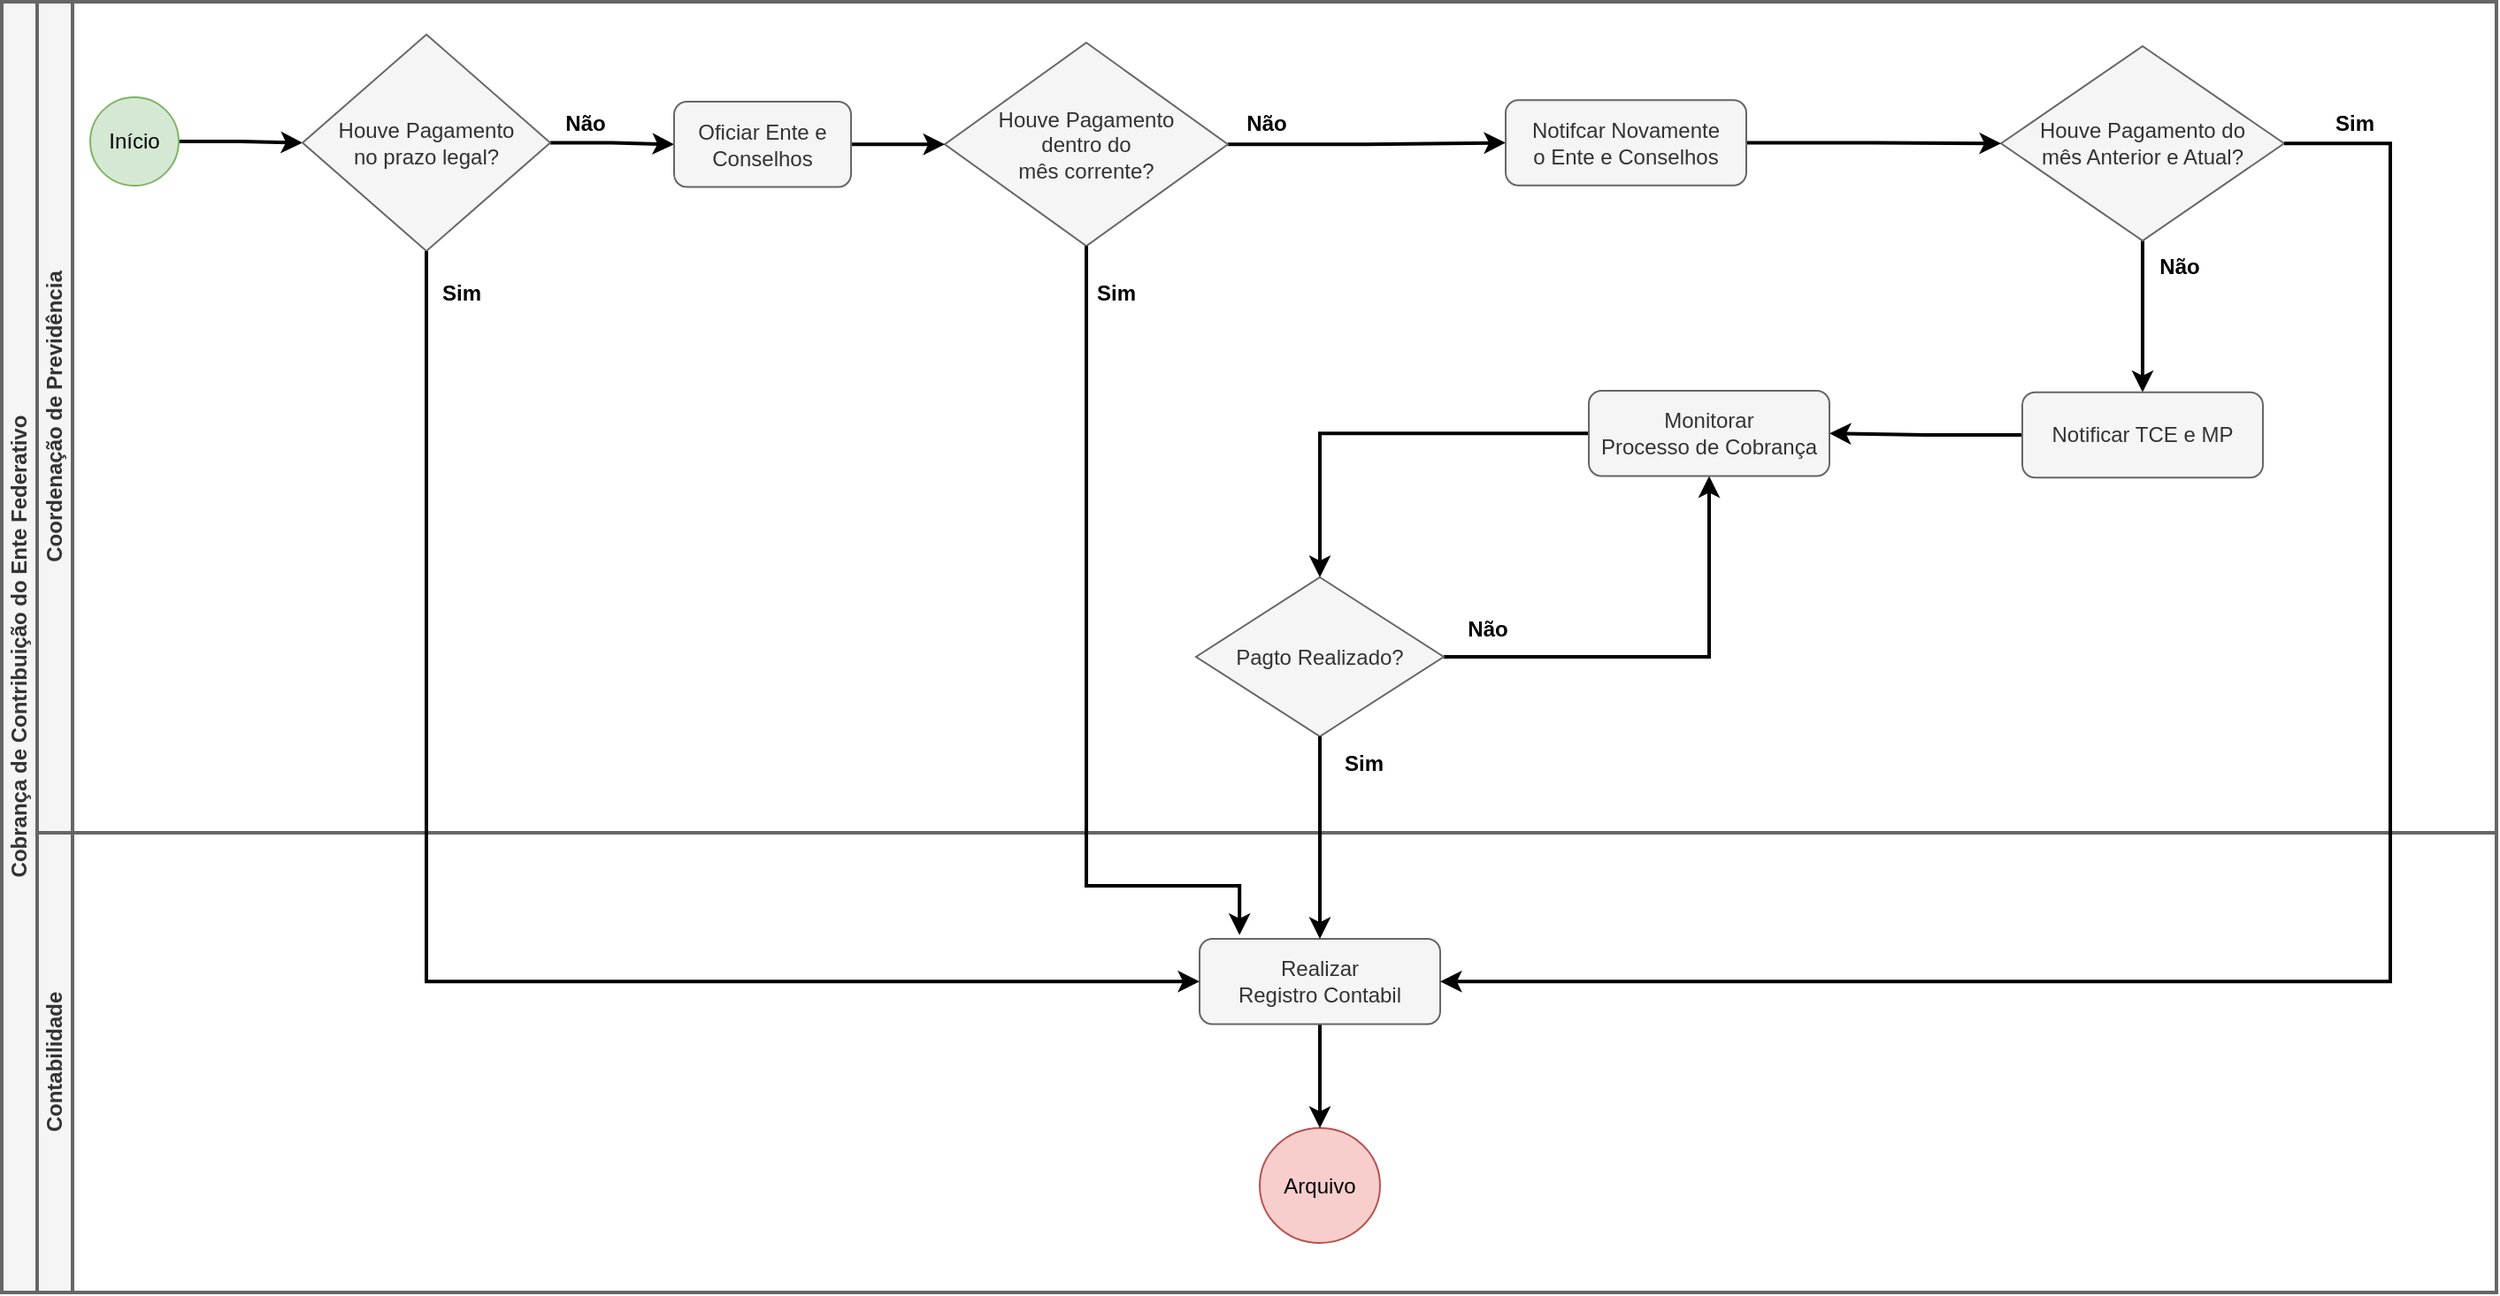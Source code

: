 <mxfile version="20.8.16" type="device"><diagram name="Página-1" id="xCwbDfX45_LNh0Hy81Zi"><mxGraphModel dx="1036" dy="614" grid="1" gridSize="10" guides="1" tooltips="1" connect="1" arrows="1" fold="1" page="1" pageScale="1" pageWidth="827" pageHeight="1169" math="0" shadow="0"><root><mxCell id="0"/><mxCell id="1" parent="0"/><mxCell id="lWooiEJSJ554hRTcs6l--1" value="Cobrança de Contribuição do Ente Federativo" style="swimlane;childLayout=stackLayout;resizeParent=1;resizeParentMax=0;horizontal=0;startSize=20;horizontalStack=0;html=1;fillColor=#f5f5f5;fontColor=#333333;strokeColor=#666666;strokeWidth=2;" parent="1" vertex="1"><mxGeometry x="10" y="20" width="1410" height="730" as="geometry"/></mxCell><mxCell id="lWooiEJSJ554hRTcs6l--2" value="Coordenação de Previdência" style="swimlane;startSize=20;horizontal=0;html=1;fillColor=#f5f5f5;fontColor=#333333;strokeColor=#666666;strokeWidth=2;" parent="lWooiEJSJ554hRTcs6l--1" vertex="1"><mxGeometry x="20" width="1390" height="470" as="geometry"/></mxCell><mxCell id="dZ_KHwypBY1sEAnMWqB8-4" style="edgeStyle=orthogonalEdgeStyle;rounded=0;orthogonalLoop=1;jettySize=auto;html=1;strokeWidth=2;" parent="lWooiEJSJ554hRTcs6l--2" source="lWooiEJSJ554hRTcs6l--5" target="lWooiEJSJ554hRTcs6l--32" edge="1"><mxGeometry relative="1" as="geometry"/></mxCell><mxCell id="lWooiEJSJ554hRTcs6l--5" value="Início" style="ellipse;whiteSpace=wrap;html=1;fillColor=#d5e8d4;strokeColor=#82b366;" parent="lWooiEJSJ554hRTcs6l--2" vertex="1"><mxGeometry x="30" y="54" width="50" height="50" as="geometry"/></mxCell><mxCell id="dZ_KHwypBY1sEAnMWqB8-3" style="edgeStyle=orthogonalEdgeStyle;rounded=0;orthogonalLoop=1;jettySize=auto;html=1;strokeWidth=2;" parent="lWooiEJSJ554hRTcs6l--2" source="lWooiEJSJ554hRTcs6l--32" target="dZ_KHwypBY1sEAnMWqB8-1" edge="1"><mxGeometry relative="1" as="geometry"/></mxCell><mxCell id="lWooiEJSJ554hRTcs6l--32" value="Houve Pagamento &lt;br&gt;no prazo legal?" style="rhombus;whiteSpace=wrap;html=1;fillColor=#f5f5f5;fontColor=#333333;strokeColor=#666666;" parent="lWooiEJSJ554hRTcs6l--2" vertex="1"><mxGeometry x="150" y="18.5" width="140" height="122.5" as="geometry"/></mxCell><mxCell id="lWooiEJSJ554hRTcs6l--36" value="Sim" style="text;html=1;strokeColor=none;fillColor=none;align=center;verticalAlign=middle;whiteSpace=wrap;rounded=0;fontStyle=1" parent="lWooiEJSJ554hRTcs6l--2" vertex="1"><mxGeometry x="210" y="150" width="60" height="30" as="geometry"/></mxCell><mxCell id="lWooiEJSJ554hRTcs6l--40" value="Não" style="text;html=1;strokeColor=none;fillColor=none;align=center;verticalAlign=middle;whiteSpace=wrap;rounded=0;fontStyle=1" parent="lWooiEJSJ554hRTcs6l--2" vertex="1"><mxGeometry x="280" y="54" width="60" height="30" as="geometry"/></mxCell><mxCell id="lWooiEJSJ554hRTcs6l--43" value="Não" style="text;html=1;strokeColor=none;fillColor=none;align=center;verticalAlign=middle;whiteSpace=wrap;rounded=0;fontStyle=1" parent="lWooiEJSJ554hRTcs6l--2" vertex="1"><mxGeometry x="665" y="54" width="60" height="30" as="geometry"/></mxCell><mxCell id="dZ_KHwypBY1sEAnMWqB8-10" style="edgeStyle=orthogonalEdgeStyle;rounded=0;orthogonalLoop=1;jettySize=auto;html=1;strokeWidth=2;" parent="lWooiEJSJ554hRTcs6l--2" source="lWooiEJSJ554hRTcs6l--44" target="dZ_KHwypBY1sEAnMWqB8-8" edge="1"><mxGeometry relative="1" as="geometry"/></mxCell><mxCell id="lWooiEJSJ554hRTcs6l--44" value="Houve Pagamento do &lt;br&gt;mês Anterior e Atual?" style="rhombus;whiteSpace=wrap;html=1;fillColor=#f5f5f5;fontColor=#333333;strokeColor=#666666;" parent="lWooiEJSJ554hRTcs6l--2" vertex="1"><mxGeometry x="1110" y="25.13" width="160" height="110" as="geometry"/></mxCell><mxCell id="dZ_KHwypBY1sEAnMWqB8-6" style="edgeStyle=orthogonalEdgeStyle;rounded=0;orthogonalLoop=1;jettySize=auto;html=1;strokeWidth=2;" parent="lWooiEJSJ554hRTcs6l--2" source="lWooiEJSJ554hRTcs6l--46" target="dZ_KHwypBY1sEAnMWqB8-5" edge="1"><mxGeometry relative="1" as="geometry"/></mxCell><mxCell id="lWooiEJSJ554hRTcs6l--46" value="Houve Pagamento&lt;br&gt;dentro do &lt;br&gt;mês corrente?" style="rhombus;whiteSpace=wrap;html=1;fillColor=#f5f5f5;fontColor=#333333;strokeColor=#666666;" parent="lWooiEJSJ554hRTcs6l--2" vertex="1"><mxGeometry x="513" y="23.13" width="160" height="115" as="geometry"/></mxCell><mxCell id="lWooiEJSJ554hRTcs6l--50" value="Sim" style="text;html=1;strokeColor=none;fillColor=none;align=center;verticalAlign=middle;whiteSpace=wrap;rounded=0;fontStyle=1" parent="lWooiEJSJ554hRTcs6l--2" vertex="1"><mxGeometry x="1280" y="54" width="60" height="30" as="geometry"/></mxCell><mxCell id="lWooiEJSJ554hRTcs6l--54" value="Não" style="text;html=1;strokeColor=none;fillColor=none;align=center;verticalAlign=middle;whiteSpace=wrap;rounded=0;fontStyle=1" parent="lWooiEJSJ554hRTcs6l--2" vertex="1"><mxGeometry x="790" y="340" width="60" height="30" as="geometry"/></mxCell><mxCell id="dZ_KHwypBY1sEAnMWqB8-13" style="edgeStyle=orthogonalEdgeStyle;rounded=0;orthogonalLoop=1;jettySize=auto;html=1;entryX=0.5;entryY=1;entryDx=0;entryDy=0;strokeWidth=2;" parent="lWooiEJSJ554hRTcs6l--2" source="lWooiEJSJ554hRTcs6l--55" target="dZ_KHwypBY1sEAnMWqB8-9" edge="1"><mxGeometry relative="1" as="geometry"/></mxCell><mxCell id="lWooiEJSJ554hRTcs6l--55" value="Pagto Realizado?" style="rhombus;whiteSpace=wrap;html=1;fillColor=#f5f5f5;fontColor=#333333;strokeColor=#666666;" parent="lWooiEJSJ554hRTcs6l--2" vertex="1"><mxGeometry x="655" y="325.5" width="140" height="90" as="geometry"/></mxCell><mxCell id="lWooiEJSJ554hRTcs6l--59" value="Não" style="text;html=1;strokeColor=none;fillColor=none;align=center;verticalAlign=middle;whiteSpace=wrap;rounded=0;fontStyle=1" parent="lWooiEJSJ554hRTcs6l--2" vertex="1"><mxGeometry x="1181" y="135.13" width="60" height="30" as="geometry"/></mxCell><mxCell id="lWooiEJSJ554hRTcs6l--60" value="Sim" style="text;html=1;strokeColor=none;fillColor=none;align=center;verticalAlign=middle;whiteSpace=wrap;rounded=0;fontStyle=1" parent="lWooiEJSJ554hRTcs6l--2" vertex="1"><mxGeometry x="720" y="415.5" width="60" height="30" as="geometry"/></mxCell><mxCell id="jPhcnRUfoGN_pvUL_lWt-5" value="Sim" style="text;html=1;strokeColor=none;fillColor=none;align=center;verticalAlign=middle;whiteSpace=wrap;rounded=0;fontStyle=1" parent="lWooiEJSJ554hRTcs6l--2" vertex="1"><mxGeometry x="580" y="150" width="60" height="30" as="geometry"/></mxCell><mxCell id="dZ_KHwypBY1sEAnMWqB8-2" style="edgeStyle=orthogonalEdgeStyle;rounded=0;orthogonalLoop=1;jettySize=auto;html=1;strokeWidth=2;" parent="lWooiEJSJ554hRTcs6l--2" source="dZ_KHwypBY1sEAnMWqB8-1" target="lWooiEJSJ554hRTcs6l--46" edge="1"><mxGeometry relative="1" as="geometry"/></mxCell><mxCell id="dZ_KHwypBY1sEAnMWqB8-1" value="Oficiar Ente e Conselhos" style="rounded=1;whiteSpace=wrap;html=1;fillColor=#f5f5f5;fontColor=#333333;strokeColor=#666666;" parent="lWooiEJSJ554hRTcs6l--2" vertex="1"><mxGeometry x="360" y="56.51" width="100" height="48.25" as="geometry"/></mxCell><mxCell id="dZ_KHwypBY1sEAnMWqB8-7" style="edgeStyle=orthogonalEdgeStyle;rounded=0;orthogonalLoop=1;jettySize=auto;html=1;entryX=0;entryY=0.5;entryDx=0;entryDy=0;strokeWidth=2;" parent="lWooiEJSJ554hRTcs6l--2" source="dZ_KHwypBY1sEAnMWqB8-5" target="lWooiEJSJ554hRTcs6l--44" edge="1"><mxGeometry relative="1" as="geometry"/></mxCell><mxCell id="dZ_KHwypBY1sEAnMWqB8-5" value="Notifcar Novamente&lt;br style=&quot;border-color: var(--border-color);&quot;&gt;o Ente e Conselhos" style="rounded=1;whiteSpace=wrap;html=1;fillColor=#f5f5f5;fontColor=#333333;strokeColor=#666666;" parent="lWooiEJSJ554hRTcs6l--2" vertex="1"><mxGeometry x="830" y="55.62" width="136" height="48.25" as="geometry"/></mxCell><mxCell id="dZ_KHwypBY1sEAnMWqB8-11" style="edgeStyle=orthogonalEdgeStyle;rounded=0;orthogonalLoop=1;jettySize=auto;html=1;strokeWidth=2;" parent="lWooiEJSJ554hRTcs6l--2" source="dZ_KHwypBY1sEAnMWqB8-8" target="dZ_KHwypBY1sEAnMWqB8-9" edge="1"><mxGeometry relative="1" as="geometry"/></mxCell><mxCell id="dZ_KHwypBY1sEAnMWqB8-8" value="Notificar TCE e MP" style="rounded=1;whiteSpace=wrap;html=1;fillColor=#f5f5f5;fontColor=#333333;strokeColor=#666666;" parent="lWooiEJSJ554hRTcs6l--2" vertex="1"><mxGeometry x="1122" y="220.87" width="136" height="48.25" as="geometry"/></mxCell><mxCell id="dZ_KHwypBY1sEAnMWqB8-12" style="edgeStyle=orthogonalEdgeStyle;rounded=0;orthogonalLoop=1;jettySize=auto;html=1;entryX=0.5;entryY=0;entryDx=0;entryDy=0;strokeWidth=2;" parent="lWooiEJSJ554hRTcs6l--2" source="dZ_KHwypBY1sEAnMWqB8-9" target="lWooiEJSJ554hRTcs6l--55" edge="1"><mxGeometry relative="1" as="geometry"/></mxCell><mxCell id="dZ_KHwypBY1sEAnMWqB8-9" value="Monitorar &lt;br&gt;Processo de Cobrança" style="rounded=1;whiteSpace=wrap;html=1;fillColor=#f5f5f5;fontColor=#333333;strokeColor=#666666;" parent="lWooiEJSJ554hRTcs6l--2" vertex="1"><mxGeometry x="877" y="220" width="136" height="48.25" as="geometry"/></mxCell><mxCell id="ONwnYMJlabOGpTw41n0i-1" value="Contabilidade" style="swimlane;startSize=20;horizontal=0;html=1;fillColor=#f5f5f5;fontColor=#333333;strokeColor=#666666;strokeWidth=2;" parent="lWooiEJSJ554hRTcs6l--1" vertex="1"><mxGeometry x="20" y="470" width="1390" height="260" as="geometry"/></mxCell><mxCell id="ONwnYMJlabOGpTw41n0i-23" style="edgeStyle=orthogonalEdgeStyle;rounded=0;orthogonalLoop=1;jettySize=auto;html=1;entryX=1;entryY=0.5;entryDx=0;entryDy=0;exitX=1;exitY=0.5;exitDx=0;exitDy=0;" parent="ONwnYMJlabOGpTw41n0i-1" edge="1"><mxGeometry relative="1" as="geometry"><Array as="points"><mxPoint x="750" y="662.5"/><mxPoint x="750" y="565.5"/></Array><mxPoint x="1460" y="652.5" as="targetPoint"/></mxGeometry></mxCell><mxCell id="lWooiEJSJ554hRTcs6l--38" value="Arquivo" style="ellipse;whiteSpace=wrap;html=1;fillColor=#f8cecc;strokeColor=#b85450;" parent="ONwnYMJlabOGpTw41n0i-1" vertex="1"><mxGeometry x="691" y="167" width="68" height="65" as="geometry"/></mxCell><mxCell id="dZ_KHwypBY1sEAnMWqB8-15" style="edgeStyle=orthogonalEdgeStyle;rounded=0;orthogonalLoop=1;jettySize=auto;html=1;strokeWidth=2;" parent="ONwnYMJlabOGpTw41n0i-1" source="dZ_KHwypBY1sEAnMWqB8-14" target="lWooiEJSJ554hRTcs6l--38" edge="1"><mxGeometry relative="1" as="geometry"/></mxCell><mxCell id="dZ_KHwypBY1sEAnMWqB8-14" value="Realizar &lt;br&gt;Registro Contabil" style="rounded=1;whiteSpace=wrap;html=1;fillColor=#f5f5f5;fontColor=#333333;strokeColor=#666666;" parent="ONwnYMJlabOGpTw41n0i-1" vertex="1"><mxGeometry x="657" y="60" width="136" height="48.25" as="geometry"/></mxCell><mxCell id="dZ_KHwypBY1sEAnMWqB8-17" style="edgeStyle=orthogonalEdgeStyle;rounded=0;orthogonalLoop=1;jettySize=auto;html=1;entryX=0.5;entryY=0;entryDx=0;entryDy=0;strokeWidth=2;" parent="lWooiEJSJ554hRTcs6l--1" source="lWooiEJSJ554hRTcs6l--55" target="dZ_KHwypBY1sEAnMWqB8-14" edge="1"><mxGeometry relative="1" as="geometry"/></mxCell><mxCell id="dZ_KHwypBY1sEAnMWqB8-18" style="edgeStyle=orthogonalEdgeStyle;rounded=0;orthogonalLoop=1;jettySize=auto;html=1;entryX=0;entryY=0.5;entryDx=0;entryDy=0;strokeWidth=2;" parent="lWooiEJSJ554hRTcs6l--1" source="lWooiEJSJ554hRTcs6l--32" target="dZ_KHwypBY1sEAnMWqB8-14" edge="1"><mxGeometry relative="1" as="geometry"><Array as="points"><mxPoint x="240" y="554"/></Array></mxGeometry></mxCell><mxCell id="dZ_KHwypBY1sEAnMWqB8-21" style="edgeStyle=orthogonalEdgeStyle;rounded=0;orthogonalLoop=1;jettySize=auto;html=1;entryX=0.166;entryY=-0.044;entryDx=0;entryDy=0;entryPerimeter=0;strokeWidth=2;" parent="lWooiEJSJ554hRTcs6l--1" source="lWooiEJSJ554hRTcs6l--46" target="dZ_KHwypBY1sEAnMWqB8-14" edge="1"><mxGeometry relative="1" as="geometry"><Array as="points"><mxPoint x="613" y="500"/><mxPoint x="699" y="500"/></Array></mxGeometry></mxCell><mxCell id="dZ_KHwypBY1sEAnMWqB8-23" style="edgeStyle=orthogonalEdgeStyle;rounded=0;orthogonalLoop=1;jettySize=auto;html=1;entryX=1;entryY=0.5;entryDx=0;entryDy=0;strokeWidth=2;" parent="lWooiEJSJ554hRTcs6l--1" source="lWooiEJSJ554hRTcs6l--44" target="dZ_KHwypBY1sEAnMWqB8-14" edge="1"><mxGeometry relative="1" as="geometry"><Array as="points"><mxPoint x="1350" y="80"/><mxPoint x="1350" y="554"/></Array></mxGeometry></mxCell></root></mxGraphModel></diagram></mxfile>